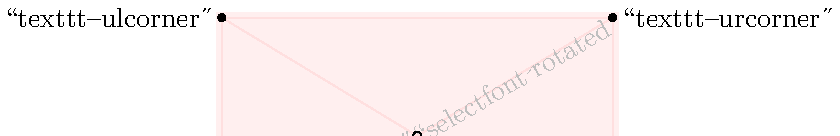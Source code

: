 \documentclass[border=5mm]{standalone}
\usepackage{luamplib}
\usepackage{fontspec}
\setmainfont{TeX Gyre Pagella}
\begin{document}
\mplibtextextlabel{enable}
\begin{mplibcode}
beginfig(1);
    picture p, q;
    p = thelabel.rt("\fontsize{48}{48}\selectfont plain", origin);
    q = thelabel.rt("\fontsize{48}{48}\selectfont rotated", origin) rotated 30;

    picture P[];
    numeric i; i = 0;
    forsuffixes @=p,q:
        P[incr i] = image(
            fill bbox @ withcolor 15/16[red, white];
            draw llcorner @ -- lrcorner @ -- urcorner @ -- ulcorner @ -- cycle
                withcolor 7/8[red, white];
            draw llcorner @ -- urcorner @ withcolor 7/8[red, white];
            draw ulcorner @ -- lrcorner @ withcolor 7/8[red, white];
            draw @ withcolor 3/4;
            dotlabel.lft("\texttt{llcorner}", llcorner @);
            dotlabel.rt ("\texttt{lrcorner}", lrcorner @);
            dotlabel.rt ("\texttt{urcorner}", urcorner @);
            dotlabel.lft("\texttt{ulcorner}", ulcorner @);
            draw fullcircle scaled 3 shifted center @;
        );
    endfor
    labeloffset := 20;
    label.lft(P1, origin);
    label.rt(P2, origin);
endfig;
\end{mplibcode}
\end{document}

